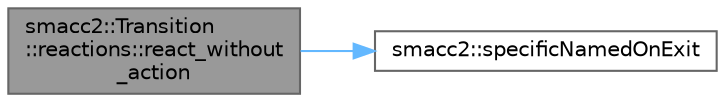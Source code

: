 digraph "smacc2::Transition::reactions::react_without_action"
{
 // LATEX_PDF_SIZE
  bgcolor="transparent";
  edge [fontname=Helvetica,fontsize=10,labelfontname=Helvetica,labelfontsize=10];
  node [fontname=Helvetica,fontsize=10,shape=box,height=0.2,width=0.4];
  rankdir="LR";
  Node1 [label="smacc2::Transition\l::reactions::react_without\l_action",height=0.2,width=0.4,color="gray40", fillcolor="grey60", style="filled", fontcolor="black",tooltip=" "];
  Node1 -> Node2 [color="steelblue1",style="solid"];
  Node2 [label="smacc2::specificNamedOnExit",height=0.2,width=0.4,color="grey40", fillcolor="white", style="filled",URL="$namespacesmacc2.html#a49c0360a2a82463253cba7e24c23412a",tooltip=" "];
}
